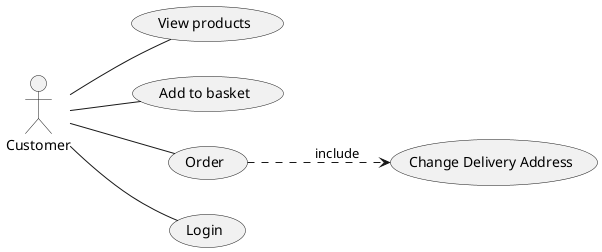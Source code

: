 @startuml Front Office Use Cases

left to right direction

(View products) as UC1_1

(Add to basket) as UC1_2

(Order) as UC1_3

(Change Delivery Address) as UC1_4

(Login) as UC1_5

:Customer: as u

u -- UC1_1
u -- UC1_2
u -- UC1_3
u -- UC1_5

UC1_3 ..> UC1_4 : include

@enduml

@startuml Back Office Use Cases

left to right direction

:Manager: as m

(Manage products) as UC2_1

(Manage orders) as UC2_2

(Manage customers) as UC2_3

(Login) as UC2_4

m -- UC2_1
m -- UC2_2
m -- UC2_3
m -- UC2_4

@enduml